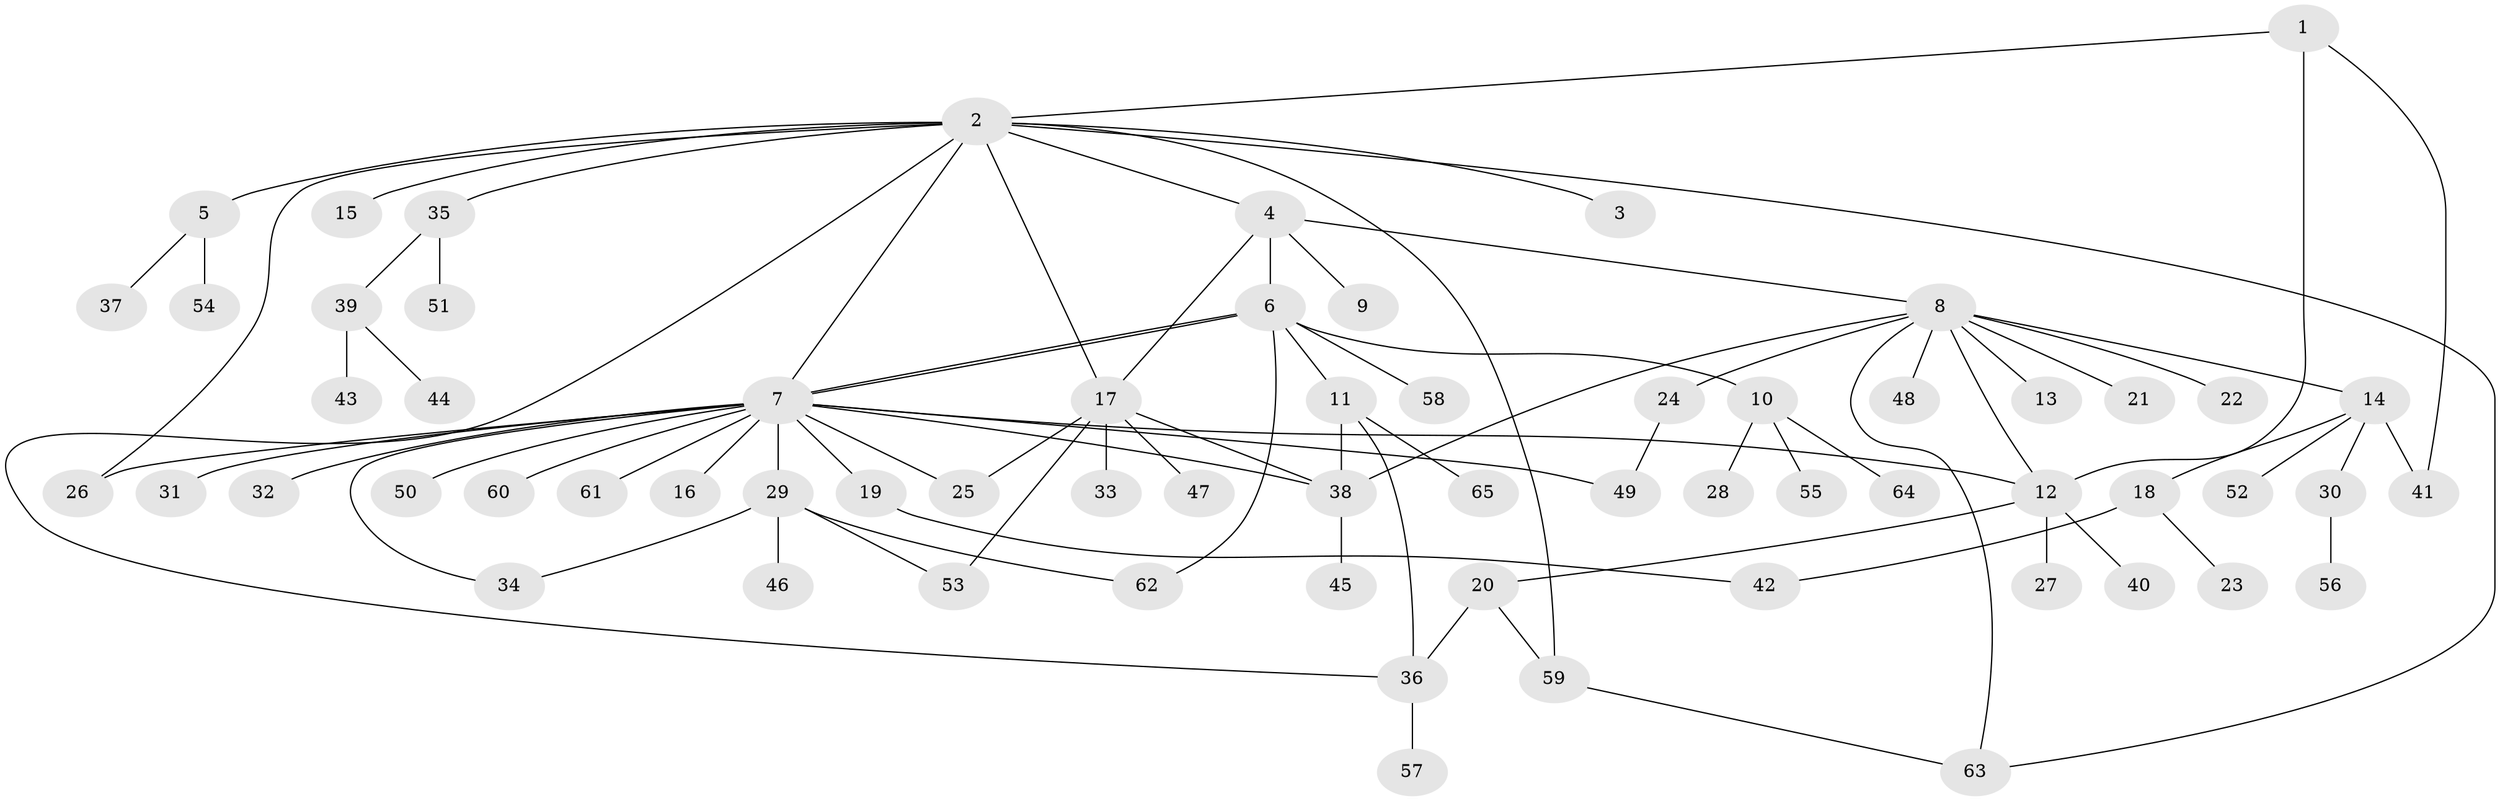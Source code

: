 // coarse degree distribution, {3: 0.0851063829787234, 10: 0.02127659574468085, 1: 0.5957446808510638, 12: 0.02127659574468085, 2: 0.10638297872340426, 9: 0.02127659574468085, 16: 0.02127659574468085, 5: 0.0425531914893617, 6: 0.02127659574468085, 7: 0.02127659574468085, 4: 0.0425531914893617}
// Generated by graph-tools (version 1.1) at 2025/23/03/03/25 07:23:54]
// undirected, 65 vertices, 85 edges
graph export_dot {
graph [start="1"]
  node [color=gray90,style=filled];
  1;
  2;
  3;
  4;
  5;
  6;
  7;
  8;
  9;
  10;
  11;
  12;
  13;
  14;
  15;
  16;
  17;
  18;
  19;
  20;
  21;
  22;
  23;
  24;
  25;
  26;
  27;
  28;
  29;
  30;
  31;
  32;
  33;
  34;
  35;
  36;
  37;
  38;
  39;
  40;
  41;
  42;
  43;
  44;
  45;
  46;
  47;
  48;
  49;
  50;
  51;
  52;
  53;
  54;
  55;
  56;
  57;
  58;
  59;
  60;
  61;
  62;
  63;
  64;
  65;
  1 -- 2;
  1 -- 12;
  1 -- 41;
  2 -- 3;
  2 -- 4;
  2 -- 5;
  2 -- 7;
  2 -- 15;
  2 -- 17;
  2 -- 26;
  2 -- 35;
  2 -- 36;
  2 -- 59;
  2 -- 63;
  4 -- 6;
  4 -- 8;
  4 -- 9;
  4 -- 17;
  5 -- 37;
  5 -- 54;
  6 -- 7;
  6 -- 7;
  6 -- 10;
  6 -- 11;
  6 -- 58;
  6 -- 62;
  7 -- 12;
  7 -- 16;
  7 -- 19;
  7 -- 25;
  7 -- 26;
  7 -- 29;
  7 -- 31;
  7 -- 32;
  7 -- 34;
  7 -- 38;
  7 -- 49;
  7 -- 50;
  7 -- 60;
  7 -- 61;
  8 -- 12;
  8 -- 13;
  8 -- 14;
  8 -- 21;
  8 -- 22;
  8 -- 24;
  8 -- 38;
  8 -- 48;
  8 -- 63;
  10 -- 28;
  10 -- 55;
  10 -- 64;
  11 -- 36;
  11 -- 38;
  11 -- 65;
  12 -- 20;
  12 -- 27;
  12 -- 40;
  14 -- 18;
  14 -- 30;
  14 -- 41;
  14 -- 52;
  17 -- 25;
  17 -- 33;
  17 -- 38;
  17 -- 47;
  17 -- 53;
  18 -- 23;
  18 -- 42;
  19 -- 42;
  20 -- 36;
  20 -- 59;
  24 -- 49;
  29 -- 34;
  29 -- 46;
  29 -- 53;
  29 -- 62;
  30 -- 56;
  35 -- 39;
  35 -- 51;
  36 -- 57;
  38 -- 45;
  39 -- 43;
  39 -- 44;
  59 -- 63;
}
